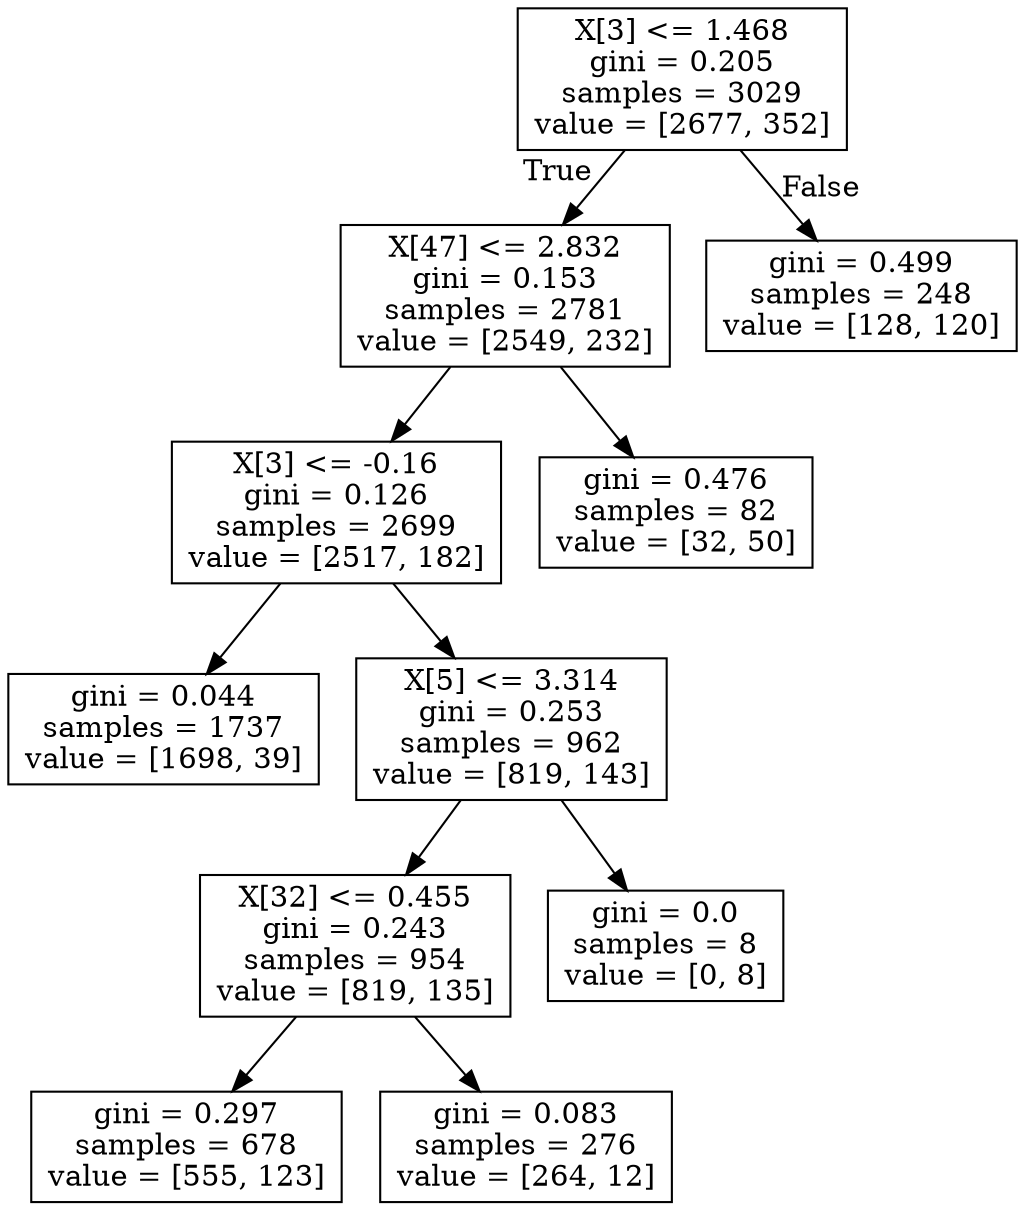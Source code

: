 digraph Tree {
node [shape=box] ;
0 [label="X[3] <= 1.468\ngini = 0.205\nsamples = 3029\nvalue = [2677, 352]"] ;
1 [label="X[47] <= 2.832\ngini = 0.153\nsamples = 2781\nvalue = [2549, 232]"] ;
0 -> 1 [labeldistance=2.5, labelangle=45, headlabel="True"] ;
3 [label="X[3] <= -0.16\ngini = 0.126\nsamples = 2699\nvalue = [2517, 182]"] ;
1 -> 3 ;
5 [label="gini = 0.044\nsamples = 1737\nvalue = [1698, 39]"] ;
3 -> 5 ;
6 [label="X[5] <= 3.314\ngini = 0.253\nsamples = 962\nvalue = [819, 143]"] ;
3 -> 6 ;
7 [label="X[32] <= 0.455\ngini = 0.243\nsamples = 954\nvalue = [819, 135]"] ;
6 -> 7 ;
9 [label="gini = 0.297\nsamples = 678\nvalue = [555, 123]"] ;
7 -> 9 ;
10 [label="gini = 0.083\nsamples = 276\nvalue = [264, 12]"] ;
7 -> 10 ;
8 [label="gini = 0.0\nsamples = 8\nvalue = [0, 8]"] ;
6 -> 8 ;
4 [label="gini = 0.476\nsamples = 82\nvalue = [32, 50]"] ;
1 -> 4 ;
2 [label="gini = 0.499\nsamples = 248\nvalue = [128, 120]"] ;
0 -> 2 [labeldistance=2.5, labelangle=-45, headlabel="False"] ;
}